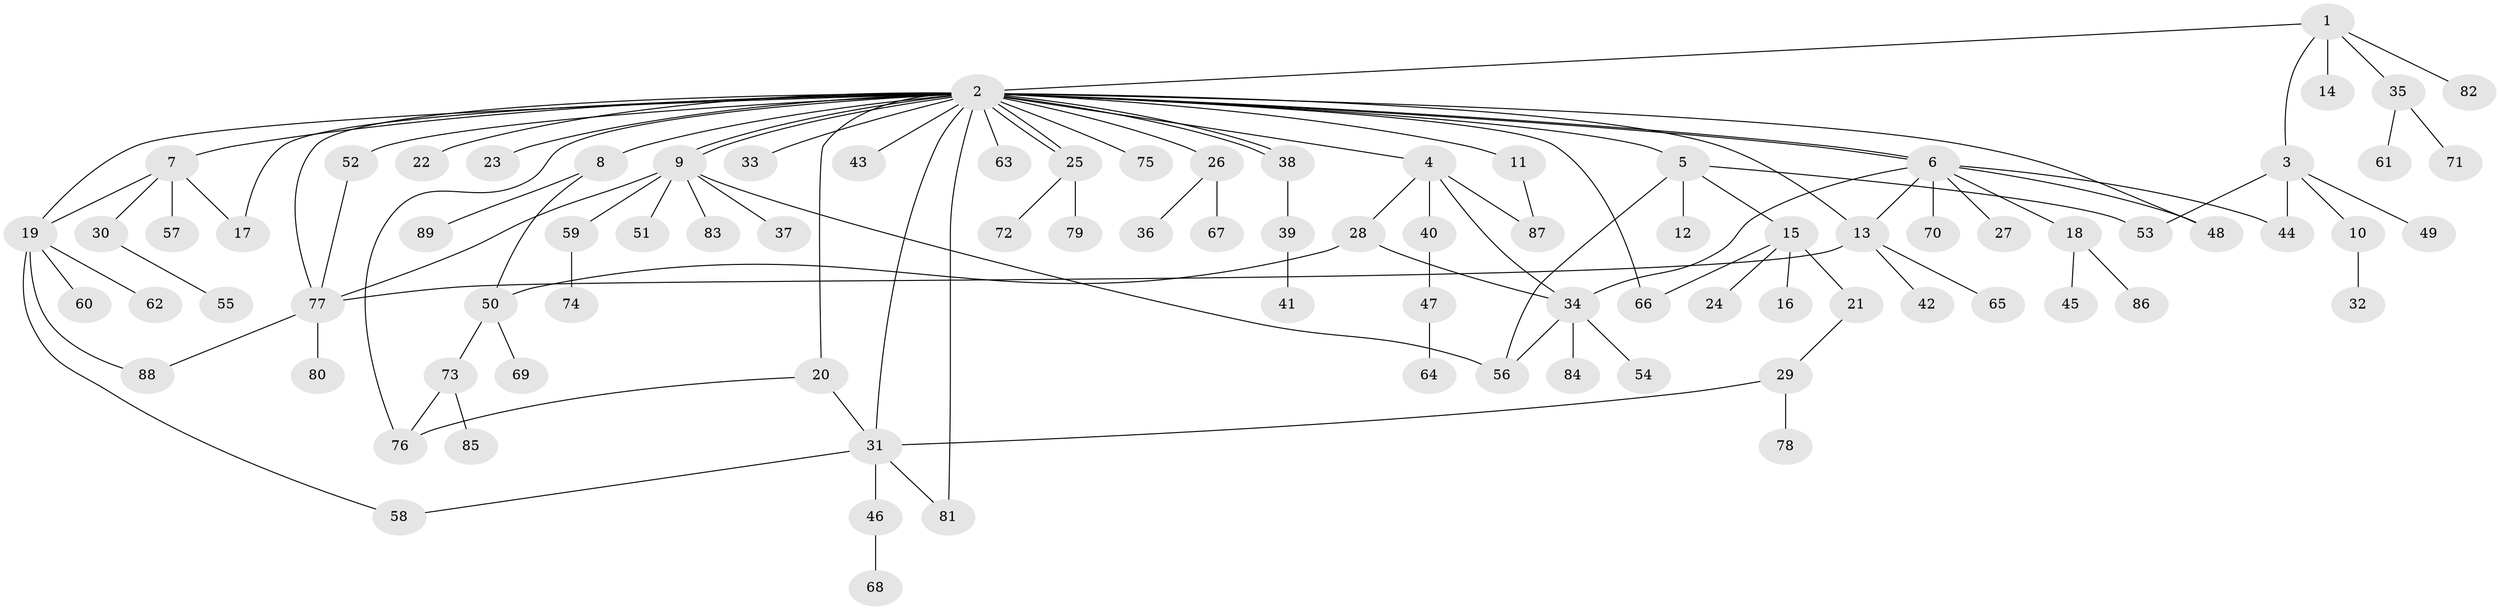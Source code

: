 // coarse degree distribution, {4: 0.09090909090909091, 23: 0.022727272727272728, 7: 0.022727272727272728, 2: 0.13636363636363635, 1: 0.5454545454545454, 3: 0.13636363636363635, 5: 0.045454545454545456}
// Generated by graph-tools (version 1.1) at 2025/18/03/04/25 18:18:19]
// undirected, 89 vertices, 115 edges
graph export_dot {
graph [start="1"]
  node [color=gray90,style=filled];
  1;
  2;
  3;
  4;
  5;
  6;
  7;
  8;
  9;
  10;
  11;
  12;
  13;
  14;
  15;
  16;
  17;
  18;
  19;
  20;
  21;
  22;
  23;
  24;
  25;
  26;
  27;
  28;
  29;
  30;
  31;
  32;
  33;
  34;
  35;
  36;
  37;
  38;
  39;
  40;
  41;
  42;
  43;
  44;
  45;
  46;
  47;
  48;
  49;
  50;
  51;
  52;
  53;
  54;
  55;
  56;
  57;
  58;
  59;
  60;
  61;
  62;
  63;
  64;
  65;
  66;
  67;
  68;
  69;
  70;
  71;
  72;
  73;
  74;
  75;
  76;
  77;
  78;
  79;
  80;
  81;
  82;
  83;
  84;
  85;
  86;
  87;
  88;
  89;
  1 -- 2;
  1 -- 3;
  1 -- 14;
  1 -- 35;
  1 -- 82;
  2 -- 4;
  2 -- 5;
  2 -- 6;
  2 -- 6;
  2 -- 7;
  2 -- 8;
  2 -- 9;
  2 -- 9;
  2 -- 11;
  2 -- 13;
  2 -- 17;
  2 -- 19;
  2 -- 20;
  2 -- 22;
  2 -- 23;
  2 -- 25;
  2 -- 25;
  2 -- 26;
  2 -- 31;
  2 -- 33;
  2 -- 38;
  2 -- 38;
  2 -- 43;
  2 -- 48;
  2 -- 52;
  2 -- 63;
  2 -- 66;
  2 -- 75;
  2 -- 76;
  2 -- 77;
  2 -- 81;
  3 -- 10;
  3 -- 44;
  3 -- 49;
  3 -- 53;
  4 -- 28;
  4 -- 34;
  4 -- 40;
  4 -- 87;
  5 -- 12;
  5 -- 15;
  5 -- 53;
  5 -- 56;
  6 -- 13;
  6 -- 18;
  6 -- 27;
  6 -- 34;
  6 -- 44;
  6 -- 48;
  6 -- 70;
  7 -- 17;
  7 -- 19;
  7 -- 30;
  7 -- 57;
  8 -- 50;
  8 -- 89;
  9 -- 37;
  9 -- 51;
  9 -- 56;
  9 -- 59;
  9 -- 77;
  9 -- 83;
  10 -- 32;
  11 -- 87;
  13 -- 42;
  13 -- 65;
  13 -- 77;
  15 -- 16;
  15 -- 21;
  15 -- 24;
  15 -- 66;
  18 -- 45;
  18 -- 86;
  19 -- 58;
  19 -- 60;
  19 -- 62;
  19 -- 88;
  20 -- 31;
  20 -- 76;
  21 -- 29;
  25 -- 72;
  25 -- 79;
  26 -- 36;
  26 -- 67;
  28 -- 34;
  28 -- 50;
  29 -- 31;
  29 -- 78;
  30 -- 55;
  31 -- 46;
  31 -- 58;
  31 -- 81;
  34 -- 54;
  34 -- 56;
  34 -- 84;
  35 -- 61;
  35 -- 71;
  38 -- 39;
  39 -- 41;
  40 -- 47;
  46 -- 68;
  47 -- 64;
  50 -- 69;
  50 -- 73;
  52 -- 77;
  59 -- 74;
  73 -- 76;
  73 -- 85;
  77 -- 80;
  77 -- 88;
}
